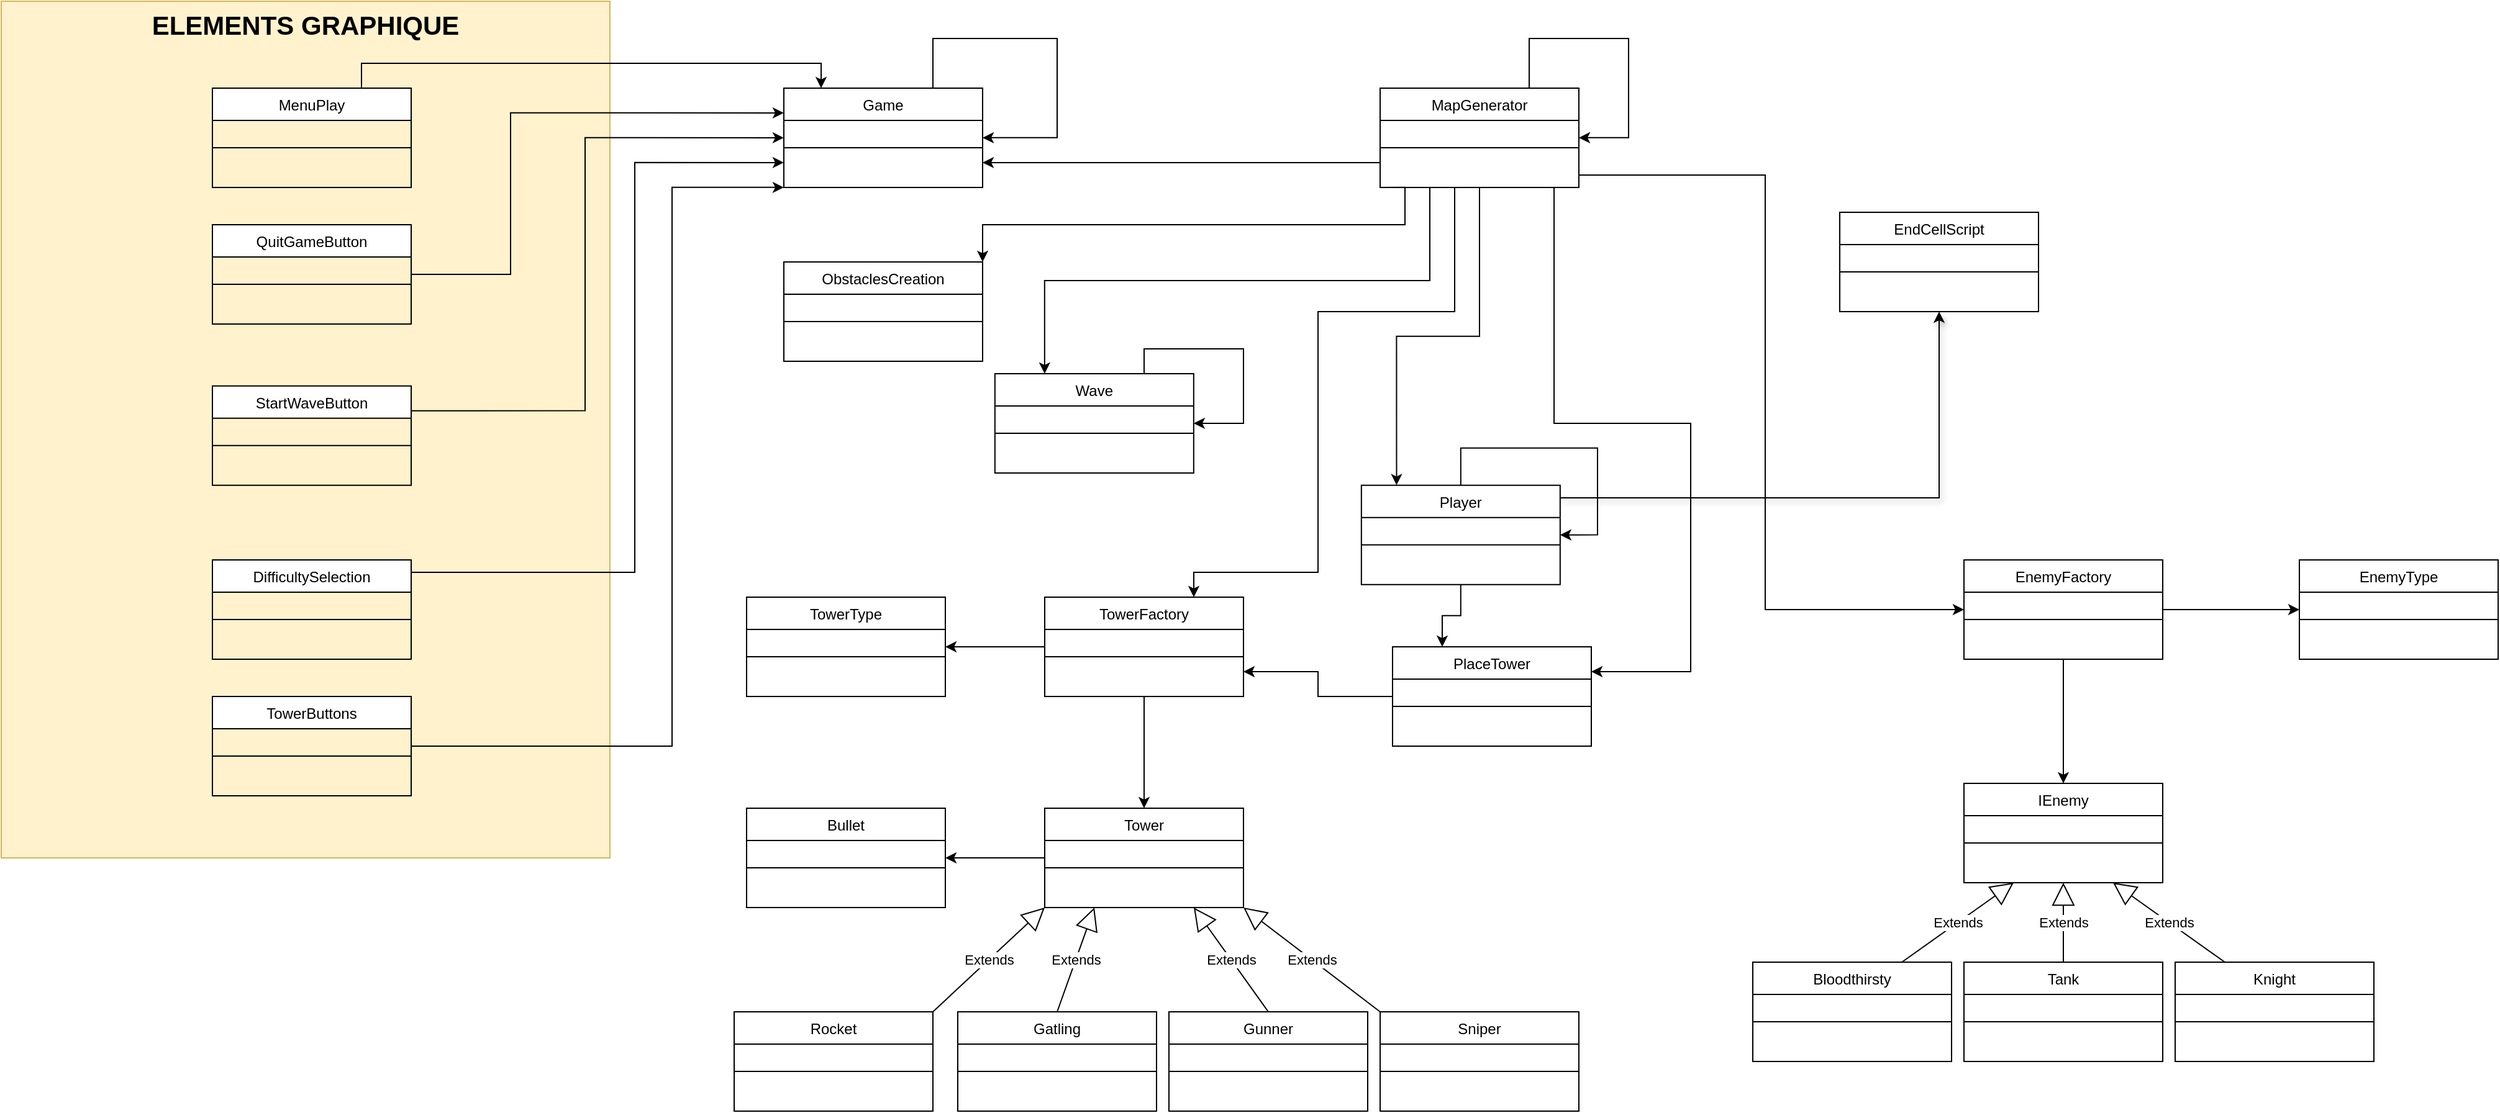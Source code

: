 <mxfile version="17.5.0" type="device"><diagram id="C5RBs43oDa-KdzZeNtuy" name="Page-1"><mxGraphModel dx="3120" dy="1765" grid="1" gridSize="10" guides="1" tooltips="1" connect="1" arrows="1" fold="1" page="1" pageScale="1" pageWidth="827" pageHeight="1169" math="0" shadow="0"><root><mxCell id="WIyWlLk6GJQsqaUBKTNV-0"/><mxCell id="WIyWlLk6GJQsqaUBKTNV-1" parent="WIyWlLk6GJQsqaUBKTNV-0"/><mxCell id="8Maeiq5Os1qyrJmlGvOn-117" value="&lt;b style=&quot;font-size: 21px&quot;&gt;ELEMENTS GRAPHIQUE&lt;/b&gt;" style="rounded=0;whiteSpace=wrap;html=1;fillColor=#fff2cc;strokeColor=#d6b656;align=center;verticalAlign=top;fontSize=21;" vertex="1" parent="WIyWlLk6GJQsqaUBKTNV-1"><mxGeometry x="450" y="40" width="490" height="690" as="geometry"/></mxCell><mxCell id="8Maeiq5Os1qyrJmlGvOn-12" style="edgeStyle=orthogonalEdgeStyle;rounded=0;orthogonalLoop=1;jettySize=auto;html=1;entryX=0.5;entryY=0;entryDx=0;entryDy=0;" edge="1" parent="WIyWlLk6GJQsqaUBKTNV-1" source="G1qcdy6O2Ra8bkIt02rJ-11" target="8Maeiq5Os1qyrJmlGvOn-0"><mxGeometry relative="1" as="geometry"/></mxCell><mxCell id="8Maeiq5Os1qyrJmlGvOn-15" style="edgeStyle=orthogonalEdgeStyle;rounded=0;orthogonalLoop=1;jettySize=auto;html=1;entryX=0;entryY=0.5;entryDx=0;entryDy=0;" edge="1" parent="WIyWlLk6GJQsqaUBKTNV-1" source="G1qcdy6O2Ra8bkIt02rJ-11" target="8Maeiq5Os1qyrJmlGvOn-13"><mxGeometry relative="1" as="geometry"/></mxCell><mxCell id="G1qcdy6O2Ra8bkIt02rJ-11" value="EnemyFactory" style="swimlane;fontStyle=0;align=center;verticalAlign=top;childLayout=stackLayout;horizontal=1;startSize=26;horizontalStack=0;resizeParent=1;resizeLast=0;collapsible=1;marginBottom=0;rounded=0;shadow=0;strokeWidth=1;" parent="WIyWlLk6GJQsqaUBKTNV-1" vertex="1"><mxGeometry x="2030" y="490" width="160" height="80" as="geometry"><mxRectangle x="550" y="140" width="160" height="26" as="alternateBounds"/></mxGeometry></mxCell><mxCell id="G1qcdy6O2Ra8bkIt02rJ-16" value="" style="line;html=1;strokeWidth=1;align=left;verticalAlign=middle;spacingTop=-1;spacingLeft=3;spacingRight=3;rotatable=0;labelPosition=right;points=[];portConstraint=eastwest;" parent="G1qcdy6O2Ra8bkIt02rJ-11" vertex="1"><mxGeometry y="26" width="160" height="44" as="geometry"/></mxCell><mxCell id="8Maeiq5Os1qyrJmlGvOn-0" value="IEnemy" style="swimlane;fontStyle=0;align=center;verticalAlign=top;childLayout=stackLayout;horizontal=1;startSize=26;horizontalStack=0;resizeParent=1;resizeLast=0;collapsible=1;marginBottom=0;rounded=0;shadow=0;strokeWidth=1;" vertex="1" parent="WIyWlLk6GJQsqaUBKTNV-1"><mxGeometry x="2030" y="670" width="160" height="80" as="geometry"><mxRectangle x="550" y="140" width="160" height="26" as="alternateBounds"/></mxGeometry></mxCell><mxCell id="8Maeiq5Os1qyrJmlGvOn-1" value="" style="line;html=1;strokeWidth=1;align=left;verticalAlign=middle;spacingTop=-1;spacingLeft=3;spacingRight=3;rotatable=0;labelPosition=right;points=[];portConstraint=eastwest;" vertex="1" parent="8Maeiq5Os1qyrJmlGvOn-0"><mxGeometry y="26" width="160" height="44" as="geometry"/></mxCell><mxCell id="8Maeiq5Os1qyrJmlGvOn-2" value="Tank" style="swimlane;fontStyle=0;align=center;verticalAlign=top;childLayout=stackLayout;horizontal=1;startSize=26;horizontalStack=0;resizeParent=1;resizeLast=0;collapsible=1;marginBottom=0;rounded=0;shadow=0;strokeWidth=1;" vertex="1" parent="WIyWlLk6GJQsqaUBKTNV-1"><mxGeometry x="2030" y="814" width="160" height="80" as="geometry"><mxRectangle x="550" y="140" width="160" height="26" as="alternateBounds"/></mxGeometry></mxCell><mxCell id="8Maeiq5Os1qyrJmlGvOn-3" value="" style="line;html=1;strokeWidth=1;align=left;verticalAlign=middle;spacingTop=-1;spacingLeft=3;spacingRight=3;rotatable=0;labelPosition=right;points=[];portConstraint=eastwest;" vertex="1" parent="8Maeiq5Os1qyrJmlGvOn-2"><mxGeometry y="26" width="160" height="44" as="geometry"/></mxCell><mxCell id="8Maeiq5Os1qyrJmlGvOn-4" value="Knight" style="swimlane;fontStyle=0;align=center;verticalAlign=top;childLayout=stackLayout;horizontal=1;startSize=26;horizontalStack=0;resizeParent=1;resizeLast=0;collapsible=1;marginBottom=0;rounded=0;shadow=0;strokeWidth=1;" vertex="1" parent="WIyWlLk6GJQsqaUBKTNV-1"><mxGeometry x="2200" y="814" width="160" height="80" as="geometry"><mxRectangle x="550" y="140" width="160" height="26" as="alternateBounds"/></mxGeometry></mxCell><mxCell id="8Maeiq5Os1qyrJmlGvOn-5" value="" style="line;html=1;strokeWidth=1;align=left;verticalAlign=middle;spacingTop=-1;spacingLeft=3;spacingRight=3;rotatable=0;labelPosition=right;points=[];portConstraint=eastwest;" vertex="1" parent="8Maeiq5Os1qyrJmlGvOn-4"><mxGeometry y="26" width="160" height="44" as="geometry"/></mxCell><mxCell id="8Maeiq5Os1qyrJmlGvOn-6" value="Bloodthirsty" style="swimlane;fontStyle=0;align=center;verticalAlign=top;childLayout=stackLayout;horizontal=1;startSize=26;horizontalStack=0;resizeParent=1;resizeLast=0;collapsible=1;marginBottom=0;rounded=0;shadow=0;strokeWidth=1;" vertex="1" parent="WIyWlLk6GJQsqaUBKTNV-1"><mxGeometry x="1860" y="814" width="160" height="80" as="geometry"><mxRectangle x="550" y="140" width="160" height="26" as="alternateBounds"/></mxGeometry></mxCell><mxCell id="8Maeiq5Os1qyrJmlGvOn-7" value="" style="line;html=1;strokeWidth=1;align=left;verticalAlign=middle;spacingTop=-1;spacingLeft=3;spacingRight=3;rotatable=0;labelPosition=right;points=[];portConstraint=eastwest;" vertex="1" parent="8Maeiq5Os1qyrJmlGvOn-6"><mxGeometry y="26" width="160" height="44" as="geometry"/></mxCell><mxCell id="8Maeiq5Os1qyrJmlGvOn-9" value="Extends" style="endArrow=block;endSize=16;endFill=0;html=1;rounded=0;entryX=0.5;entryY=1;entryDx=0;entryDy=0;exitX=0.5;exitY=0;exitDx=0;exitDy=0;" edge="1" parent="WIyWlLk6GJQsqaUBKTNV-1" source="8Maeiq5Os1qyrJmlGvOn-2" target="8Maeiq5Os1qyrJmlGvOn-0"><mxGeometry width="160" relative="1" as="geometry"><mxPoint x="2104.511" y="1008" as="sourcePoint"/><mxPoint x="2053.996" y="910" as="targetPoint"/></mxGeometry></mxCell><mxCell id="8Maeiq5Os1qyrJmlGvOn-10" value="Extends" style="endArrow=block;endSize=16;endFill=0;html=1;rounded=0;entryX=0.25;entryY=1;entryDx=0;entryDy=0;exitX=0.75;exitY=0;exitDx=0;exitDy=0;" edge="1" parent="WIyWlLk6GJQsqaUBKTNV-1" source="8Maeiq5Os1qyrJmlGvOn-6" target="8Maeiq5Os1qyrJmlGvOn-0"><mxGeometry width="160" relative="1" as="geometry"><mxPoint x="2120.0" y="824" as="sourcePoint"/><mxPoint x="2170.0" y="770" as="targetPoint"/></mxGeometry></mxCell><mxCell id="8Maeiq5Os1qyrJmlGvOn-11" value="Extends" style="endArrow=block;endSize=16;endFill=0;html=1;rounded=0;entryX=0.75;entryY=1;entryDx=0;entryDy=0;exitX=0.25;exitY=0;exitDx=0;exitDy=0;" edge="1" parent="WIyWlLk6GJQsqaUBKTNV-1" source="8Maeiq5Os1qyrJmlGvOn-4" target="8Maeiq5Os1qyrJmlGvOn-0"><mxGeometry width="160" relative="1" as="geometry"><mxPoint x="1990.0" y="824" as="sourcePoint"/><mxPoint x="2080.0" y="760" as="targetPoint"/></mxGeometry></mxCell><mxCell id="8Maeiq5Os1qyrJmlGvOn-13" value="EnemyType" style="swimlane;fontStyle=0;align=center;verticalAlign=top;childLayout=stackLayout;horizontal=1;startSize=26;horizontalStack=0;resizeParent=1;resizeLast=0;collapsible=1;marginBottom=0;rounded=0;shadow=0;strokeWidth=1;" vertex="1" parent="WIyWlLk6GJQsqaUBKTNV-1"><mxGeometry x="2300" y="490" width="160" height="80" as="geometry"><mxRectangle x="550" y="140" width="160" height="26" as="alternateBounds"/></mxGeometry></mxCell><mxCell id="8Maeiq5Os1qyrJmlGvOn-14" value="" style="line;html=1;strokeWidth=1;align=left;verticalAlign=middle;spacingTop=-1;spacingLeft=3;spacingRight=3;rotatable=0;labelPosition=right;points=[];portConstraint=eastwest;" vertex="1" parent="8Maeiq5Os1qyrJmlGvOn-13"><mxGeometry y="26" width="160" height="44" as="geometry"/></mxCell><mxCell id="8Maeiq5Os1qyrJmlGvOn-98" style="edgeStyle=orthogonalEdgeStyle;rounded=0;orthogonalLoop=1;jettySize=auto;html=1;entryX=1;entryY=0.5;entryDx=0;entryDy=0;" edge="1" parent="WIyWlLk6GJQsqaUBKTNV-1" source="8Maeiq5Os1qyrJmlGvOn-51" target="8Maeiq5Os1qyrJmlGvOn-51"><mxGeometry relative="1" as="geometry"><mxPoint x="1469.92" y="300" as="targetPoint"/><Array as="points"><mxPoint x="1370" y="320"/><mxPoint x="1450" y="320"/><mxPoint x="1450" y="380"/></Array></mxGeometry></mxCell><mxCell id="8Maeiq5Os1qyrJmlGvOn-51" value="Wave" style="swimlane;fontStyle=0;align=center;verticalAlign=top;childLayout=stackLayout;horizontal=1;startSize=26;horizontalStack=0;resizeParent=1;resizeLast=0;collapsible=1;marginBottom=0;rounded=0;shadow=0;strokeWidth=1;" vertex="1" parent="WIyWlLk6GJQsqaUBKTNV-1"><mxGeometry x="1249.92" y="340" width="160" height="80" as="geometry"><mxRectangle x="550" y="140" width="160" height="26" as="alternateBounds"/></mxGeometry></mxCell><mxCell id="8Maeiq5Os1qyrJmlGvOn-52" value="" style="line;html=1;strokeWidth=1;align=left;verticalAlign=middle;spacingTop=-1;spacingLeft=3;spacingRight=3;rotatable=0;labelPosition=right;points=[];portConstraint=eastwest;" vertex="1" parent="8Maeiq5Os1qyrJmlGvOn-51"><mxGeometry y="26" width="160" height="44" as="geometry"/></mxCell><mxCell id="8Maeiq5Os1qyrJmlGvOn-114" style="edgeStyle=orthogonalEdgeStyle;rounded=0;orthogonalLoop=1;jettySize=auto;html=1;entryX=0.25;entryY=0;entryDx=0;entryDy=0;" edge="1" parent="WIyWlLk6GJQsqaUBKTNV-1" source="8Maeiq5Os1qyrJmlGvOn-53" target="8Maeiq5Os1qyrJmlGvOn-69"><mxGeometry relative="1" as="geometry"/></mxCell><mxCell id="8Maeiq5Os1qyrJmlGvOn-115" style="edgeStyle=orthogonalEdgeStyle;rounded=0;orthogonalLoop=1;jettySize=auto;html=1;sketch=0;shadow=1;entryX=0.5;entryY=1;entryDx=0;entryDy=0;" edge="1" parent="WIyWlLk6GJQsqaUBKTNV-1" source="8Maeiq5Os1qyrJmlGvOn-53" target="8Maeiq5Os1qyrJmlGvOn-61"><mxGeometry relative="1" as="geometry"><mxPoint x="2010" y="310" as="targetPoint"/><Array as="points"><mxPoint x="2010" y="440"/></Array></mxGeometry></mxCell><mxCell id="8Maeiq5Os1qyrJmlGvOn-53" value="Player" style="swimlane;fontStyle=0;align=center;verticalAlign=top;childLayout=stackLayout;horizontal=1;startSize=26;horizontalStack=0;resizeParent=1;resizeLast=0;collapsible=1;marginBottom=0;rounded=0;shadow=0;strokeWidth=1;" vertex="1" parent="WIyWlLk6GJQsqaUBKTNV-1"><mxGeometry x="1544.92" y="429.84" width="160" height="80" as="geometry"><mxRectangle x="550" y="140" width="160" height="26" as="alternateBounds"/></mxGeometry></mxCell><mxCell id="8Maeiq5Os1qyrJmlGvOn-54" value="" style="line;html=1;strokeWidth=1;align=left;verticalAlign=middle;spacingTop=-1;spacingLeft=3;spacingRight=3;rotatable=0;labelPosition=right;points=[];portConstraint=eastwest;" vertex="1" parent="8Maeiq5Os1qyrJmlGvOn-53"><mxGeometry y="26" width="160" height="44" as="geometry"/></mxCell><mxCell id="8Maeiq5Os1qyrJmlGvOn-55" value="ObstaclesCreation" style="swimlane;fontStyle=0;align=center;verticalAlign=top;childLayout=stackLayout;horizontal=1;startSize=26;horizontalStack=0;resizeParent=1;resizeLast=0;collapsible=1;marginBottom=0;rounded=0;shadow=0;strokeWidth=1;" vertex="1" parent="WIyWlLk6GJQsqaUBKTNV-1"><mxGeometry x="1080" y="250" width="160" height="80" as="geometry"><mxRectangle x="550" y="140" width="160" height="26" as="alternateBounds"/></mxGeometry></mxCell><mxCell id="8Maeiq5Os1qyrJmlGvOn-56" value="" style="line;html=1;strokeWidth=1;align=left;verticalAlign=middle;spacingTop=-1;spacingLeft=3;spacingRight=3;rotatable=0;labelPosition=right;points=[];portConstraint=eastwest;" vertex="1" parent="8Maeiq5Os1qyrJmlGvOn-55"><mxGeometry y="26" width="160" height="44" as="geometry"/></mxCell><mxCell id="8Maeiq5Os1qyrJmlGvOn-104" style="rounded=0;orthogonalLoop=1;jettySize=auto;html=1;exitX=0;exitY=1;exitDx=0;exitDy=0;entryX=1;entryY=0;entryDx=0;entryDy=0;edgeStyle=orthogonalEdgeStyle;" edge="1" parent="WIyWlLk6GJQsqaUBKTNV-1" source="8Maeiq5Os1qyrJmlGvOn-57" target="8Maeiq5Os1qyrJmlGvOn-55"><mxGeometry relative="1" as="geometry"><Array as="points"><mxPoint x="1580" y="190"/><mxPoint x="1580" y="220"/><mxPoint x="1240" y="220"/></Array></mxGeometry></mxCell><mxCell id="8Maeiq5Os1qyrJmlGvOn-105" style="edgeStyle=orthogonalEdgeStyle;rounded=0;orthogonalLoop=1;jettySize=auto;html=1;exitX=0.25;exitY=1;exitDx=0;exitDy=0;entryX=0.25;entryY=0;entryDx=0;entryDy=0;" edge="1" parent="WIyWlLk6GJQsqaUBKTNV-1" source="8Maeiq5Os1qyrJmlGvOn-57" target="8Maeiq5Os1qyrJmlGvOn-51"><mxGeometry relative="1" as="geometry"/></mxCell><mxCell id="8Maeiq5Os1qyrJmlGvOn-107" style="edgeStyle=orthogonalEdgeStyle;rounded=0;orthogonalLoop=1;jettySize=auto;html=1;entryX=1;entryY=0.25;entryDx=0;entryDy=0;" edge="1" parent="WIyWlLk6GJQsqaUBKTNV-1" target="8Maeiq5Os1qyrJmlGvOn-69"><mxGeometry relative="1" as="geometry"><mxPoint x="1700" y="190" as="sourcePoint"/><Array as="points"><mxPoint x="1700" y="380"/><mxPoint x="1810" y="380"/><mxPoint x="1810" y="580"/></Array></mxGeometry></mxCell><mxCell id="8Maeiq5Os1qyrJmlGvOn-109" style="edgeStyle=orthogonalEdgeStyle;rounded=0;orthogonalLoop=1;jettySize=auto;html=1;exitX=1;exitY=1;exitDx=0;exitDy=0;entryX=0;entryY=0.5;entryDx=0;entryDy=0;" edge="1" parent="WIyWlLk6GJQsqaUBKTNV-1" source="8Maeiq5Os1qyrJmlGvOn-57" target="G1qcdy6O2Ra8bkIt02rJ-11"><mxGeometry relative="1" as="geometry"><Array as="points"><mxPoint x="1720" y="180"/><mxPoint x="1870" y="180"/><mxPoint x="1870" y="530"/></Array></mxGeometry></mxCell><mxCell id="8Maeiq5Os1qyrJmlGvOn-110" style="edgeStyle=orthogonalEdgeStyle;rounded=0;orthogonalLoop=1;jettySize=auto;html=1;exitX=0.5;exitY=1;exitDx=0;exitDy=0;entryX=0.177;entryY=-0.001;entryDx=0;entryDy=0;entryPerimeter=0;" edge="1" parent="WIyWlLk6GJQsqaUBKTNV-1" source="8Maeiq5Os1qyrJmlGvOn-57" target="8Maeiq5Os1qyrJmlGvOn-53"><mxGeometry relative="1" as="geometry"><mxPoint x="1600" y="450" as="targetPoint"/></mxGeometry></mxCell><mxCell id="8Maeiq5Os1qyrJmlGvOn-111" style="edgeStyle=orthogonalEdgeStyle;rounded=0;orthogonalLoop=1;jettySize=auto;html=1;entryX=0.75;entryY=0;entryDx=0;entryDy=0;" edge="1" parent="WIyWlLk6GJQsqaUBKTNV-1" target="8Maeiq5Os1qyrJmlGvOn-79"><mxGeometry relative="1" as="geometry"><mxPoint x="1620" y="190" as="sourcePoint"/><Array as="points"><mxPoint x="1620" y="290"/><mxPoint x="1510" y="290"/><mxPoint x="1510" y="500"/><mxPoint x="1410" y="500"/></Array></mxGeometry></mxCell><mxCell id="8Maeiq5Os1qyrJmlGvOn-57" value="MapGenerator" style="swimlane;fontStyle=0;align=center;verticalAlign=top;childLayout=stackLayout;horizontal=1;startSize=26;horizontalStack=0;resizeParent=1;resizeLast=0;collapsible=1;marginBottom=0;rounded=0;shadow=0;strokeWidth=1;" vertex="1" parent="WIyWlLk6GJQsqaUBKTNV-1"><mxGeometry x="1560" y="109.94" width="160" height="80" as="geometry"><mxRectangle x="550" y="140" width="160" height="26" as="alternateBounds"/></mxGeometry></mxCell><mxCell id="8Maeiq5Os1qyrJmlGvOn-58" value="" style="line;html=1;strokeWidth=1;align=left;verticalAlign=middle;spacingTop=-1;spacingLeft=3;spacingRight=3;rotatable=0;labelPosition=right;points=[];portConstraint=eastwest;" vertex="1" parent="8Maeiq5Os1qyrJmlGvOn-57"><mxGeometry y="26" width="160" height="44" as="geometry"/></mxCell><mxCell id="8Maeiq5Os1qyrJmlGvOn-59" value="Game" style="swimlane;fontStyle=0;align=center;verticalAlign=top;childLayout=stackLayout;horizontal=1;startSize=26;horizontalStack=0;resizeParent=1;resizeLast=0;collapsible=1;marginBottom=0;rounded=0;shadow=0;strokeWidth=1;" vertex="1" parent="WIyWlLk6GJQsqaUBKTNV-1"><mxGeometry x="1080" y="109.94" width="160" height="80" as="geometry"><mxRectangle x="550" y="140" width="160" height="26" as="alternateBounds"/></mxGeometry></mxCell><mxCell id="8Maeiq5Os1qyrJmlGvOn-60" value="" style="line;html=1;strokeWidth=1;align=left;verticalAlign=middle;spacingTop=-1;spacingLeft=3;spacingRight=3;rotatable=0;labelPosition=right;points=[];portConstraint=eastwest;" vertex="1" parent="8Maeiq5Os1qyrJmlGvOn-59"><mxGeometry y="26" width="160" height="44" as="geometry"/></mxCell><mxCell id="8Maeiq5Os1qyrJmlGvOn-61" value="EndCellScript" style="swimlane;fontStyle=0;align=center;verticalAlign=top;childLayout=stackLayout;horizontal=1;startSize=26;horizontalStack=0;resizeParent=1;resizeLast=0;collapsible=1;marginBottom=0;rounded=0;shadow=0;strokeWidth=1;" vertex="1" parent="WIyWlLk6GJQsqaUBKTNV-1"><mxGeometry x="1930" y="210" width="160" height="80" as="geometry"><mxRectangle x="550" y="140" width="160" height="26" as="alternateBounds"/></mxGeometry></mxCell><mxCell id="8Maeiq5Os1qyrJmlGvOn-62" value="" style="line;html=1;strokeWidth=1;align=left;verticalAlign=middle;spacingTop=-1;spacingLeft=3;spacingRight=3;rotatable=0;labelPosition=right;points=[];portConstraint=eastwest;" vertex="1" parent="8Maeiq5Os1qyrJmlGvOn-61"><mxGeometry y="26" width="160" height="44" as="geometry"/></mxCell><mxCell id="8Maeiq5Os1qyrJmlGvOn-63" value="Bullet" style="swimlane;fontStyle=0;align=center;verticalAlign=top;childLayout=stackLayout;horizontal=1;startSize=26;horizontalStack=0;resizeParent=1;resizeLast=0;collapsible=1;marginBottom=0;rounded=0;shadow=0;strokeWidth=1;" vertex="1" parent="WIyWlLk6GJQsqaUBKTNV-1"><mxGeometry x="1050" y="690" width="160" height="80" as="geometry"><mxRectangle x="550" y="140" width="160" height="26" as="alternateBounds"/></mxGeometry></mxCell><mxCell id="8Maeiq5Os1qyrJmlGvOn-64" value="" style="line;html=1;strokeWidth=1;align=left;verticalAlign=middle;spacingTop=-1;spacingLeft=3;spacingRight=3;rotatable=0;labelPosition=right;points=[];portConstraint=eastwest;" vertex="1" parent="8Maeiq5Os1qyrJmlGvOn-63"><mxGeometry y="26" width="160" height="44" as="geometry"/></mxCell><mxCell id="8Maeiq5Os1qyrJmlGvOn-65" value="Gatling" style="swimlane;fontStyle=0;align=center;verticalAlign=top;childLayout=stackLayout;horizontal=1;startSize=26;horizontalStack=0;resizeParent=1;resizeLast=0;collapsible=1;marginBottom=0;rounded=0;shadow=0;strokeWidth=1;" vertex="1" parent="WIyWlLk6GJQsqaUBKTNV-1"><mxGeometry x="1220" y="854" width="160" height="80" as="geometry"><mxRectangle x="550" y="140" width="160" height="26" as="alternateBounds"/></mxGeometry></mxCell><mxCell id="8Maeiq5Os1qyrJmlGvOn-66" value="" style="line;html=1;strokeWidth=1;align=left;verticalAlign=middle;spacingTop=-1;spacingLeft=3;spacingRight=3;rotatable=0;labelPosition=right;points=[];portConstraint=eastwest;" vertex="1" parent="8Maeiq5Os1qyrJmlGvOn-65"><mxGeometry y="26" width="160" height="44" as="geometry"/></mxCell><mxCell id="8Maeiq5Os1qyrJmlGvOn-67" value="Gunner" style="swimlane;fontStyle=0;align=center;verticalAlign=top;childLayout=stackLayout;horizontal=1;startSize=26;horizontalStack=0;resizeParent=1;resizeLast=0;collapsible=1;marginBottom=0;rounded=0;shadow=0;strokeWidth=1;" vertex="1" parent="WIyWlLk6GJQsqaUBKTNV-1"><mxGeometry x="1390" y="854" width="160" height="80" as="geometry"><mxRectangle x="550" y="140" width="160" height="26" as="alternateBounds"/></mxGeometry></mxCell><mxCell id="8Maeiq5Os1qyrJmlGvOn-68" value="" style="line;html=1;strokeWidth=1;align=left;verticalAlign=middle;spacingTop=-1;spacingLeft=3;spacingRight=3;rotatable=0;labelPosition=right;points=[];portConstraint=eastwest;" vertex="1" parent="8Maeiq5Os1qyrJmlGvOn-67"><mxGeometry y="26" width="160" height="44" as="geometry"/></mxCell><mxCell id="8Maeiq5Os1qyrJmlGvOn-112" style="edgeStyle=orthogonalEdgeStyle;rounded=0;orthogonalLoop=1;jettySize=auto;html=1;entryX=1;entryY=0.75;entryDx=0;entryDy=0;" edge="1" parent="WIyWlLk6GJQsqaUBKTNV-1" source="8Maeiq5Os1qyrJmlGvOn-69" target="8Maeiq5Os1qyrJmlGvOn-79"><mxGeometry relative="1" as="geometry"/></mxCell><mxCell id="8Maeiq5Os1qyrJmlGvOn-69" value="PlaceTower" style="swimlane;fontStyle=0;align=center;verticalAlign=top;childLayout=stackLayout;horizontal=1;startSize=26;horizontalStack=0;resizeParent=1;resizeLast=0;collapsible=1;marginBottom=0;rounded=0;shadow=0;strokeWidth=1;" vertex="1" parent="WIyWlLk6GJQsqaUBKTNV-1"><mxGeometry x="1570" y="560" width="160" height="80" as="geometry"><mxRectangle x="550" y="140" width="160" height="26" as="alternateBounds"/></mxGeometry></mxCell><mxCell id="8Maeiq5Os1qyrJmlGvOn-70" value="" style="line;html=1;strokeWidth=1;align=left;verticalAlign=middle;spacingTop=-1;spacingLeft=3;spacingRight=3;rotatable=0;labelPosition=right;points=[];portConstraint=eastwest;" vertex="1" parent="8Maeiq5Os1qyrJmlGvOn-69"><mxGeometry y="26" width="160" height="44" as="geometry"/></mxCell><mxCell id="8Maeiq5Os1qyrJmlGvOn-71" value="Rocket" style="swimlane;fontStyle=0;align=center;verticalAlign=top;childLayout=stackLayout;horizontal=1;startSize=26;horizontalStack=0;resizeParent=1;resizeLast=0;collapsible=1;marginBottom=0;rounded=0;shadow=0;strokeWidth=1;" vertex="1" parent="WIyWlLk6GJQsqaUBKTNV-1"><mxGeometry x="1040" y="854" width="160" height="80" as="geometry"><mxRectangle x="550" y="140" width="160" height="26" as="alternateBounds"/></mxGeometry></mxCell><mxCell id="8Maeiq5Os1qyrJmlGvOn-72" value="" style="line;html=1;strokeWidth=1;align=left;verticalAlign=middle;spacingTop=-1;spacingLeft=3;spacingRight=3;rotatable=0;labelPosition=right;points=[];portConstraint=eastwest;" vertex="1" parent="8Maeiq5Os1qyrJmlGvOn-71"><mxGeometry y="26" width="160" height="44" as="geometry"/></mxCell><mxCell id="8Maeiq5Os1qyrJmlGvOn-73" value="Sniper" style="swimlane;fontStyle=0;align=center;verticalAlign=top;childLayout=stackLayout;horizontal=1;startSize=26;horizontalStack=0;resizeParent=1;resizeLast=0;collapsible=1;marginBottom=0;rounded=0;shadow=0;strokeWidth=1;" vertex="1" parent="WIyWlLk6GJQsqaUBKTNV-1"><mxGeometry x="1560" y="854" width="160" height="80" as="geometry"><mxRectangle x="550" y="140" width="160" height="26" as="alternateBounds"/></mxGeometry></mxCell><mxCell id="8Maeiq5Os1qyrJmlGvOn-74" value="" style="line;html=1;strokeWidth=1;align=left;verticalAlign=middle;spacingTop=-1;spacingLeft=3;spacingRight=3;rotatable=0;labelPosition=right;points=[];portConstraint=eastwest;" vertex="1" parent="8Maeiq5Os1qyrJmlGvOn-73"><mxGeometry y="26" width="160" height="44" as="geometry"/></mxCell><mxCell id="8Maeiq5Os1qyrJmlGvOn-116" style="edgeStyle=orthogonalEdgeStyle;rounded=0;sketch=0;orthogonalLoop=1;jettySize=auto;html=1;entryX=1;entryY=0.5;entryDx=0;entryDy=0;shadow=0;" edge="1" parent="WIyWlLk6GJQsqaUBKTNV-1" source="8Maeiq5Os1qyrJmlGvOn-75" target="8Maeiq5Os1qyrJmlGvOn-63"><mxGeometry relative="1" as="geometry"/></mxCell><mxCell id="8Maeiq5Os1qyrJmlGvOn-75" value="Tower" style="swimlane;fontStyle=0;align=center;verticalAlign=top;childLayout=stackLayout;horizontal=1;startSize=26;horizontalStack=0;resizeParent=1;resizeLast=0;collapsible=1;marginBottom=0;rounded=0;shadow=0;strokeWidth=1;" vertex="1" parent="WIyWlLk6GJQsqaUBKTNV-1"><mxGeometry x="1290" y="690" width="160" height="80" as="geometry"><mxRectangle x="550" y="140" width="160" height="26" as="alternateBounds"/></mxGeometry></mxCell><mxCell id="8Maeiq5Os1qyrJmlGvOn-76" value="" style="line;html=1;strokeWidth=1;align=left;verticalAlign=middle;spacingTop=-1;spacingLeft=3;spacingRight=3;rotatable=0;labelPosition=right;points=[];portConstraint=eastwest;" vertex="1" parent="8Maeiq5Os1qyrJmlGvOn-75"><mxGeometry y="26" width="160" height="44" as="geometry"/></mxCell><mxCell id="8Maeiq5Os1qyrJmlGvOn-122" style="edgeStyle=orthogonalEdgeStyle;rounded=0;sketch=0;orthogonalLoop=1;jettySize=auto;html=1;exitX=1;exitY=0.5;exitDx=0;exitDy=0;entryX=0;entryY=1;entryDx=0;entryDy=0;shadow=0;fontSize=21;" edge="1" parent="WIyWlLk6GJQsqaUBKTNV-1" source="8Maeiq5Os1qyrJmlGvOn-77" target="8Maeiq5Os1qyrJmlGvOn-59"><mxGeometry relative="1" as="geometry"><Array as="points"><mxPoint x="990" y="640"/><mxPoint x="990" y="190"/></Array></mxGeometry></mxCell><mxCell id="8Maeiq5Os1qyrJmlGvOn-77" value="TowerButtons" style="swimlane;fontStyle=0;align=center;verticalAlign=top;childLayout=stackLayout;horizontal=1;startSize=26;horizontalStack=0;resizeParent=1;resizeLast=0;collapsible=1;marginBottom=0;rounded=0;shadow=0;strokeWidth=1;" vertex="1" parent="WIyWlLk6GJQsqaUBKTNV-1"><mxGeometry x="620" y="600" width="160" height="80" as="geometry"><mxRectangle x="550" y="140" width="160" height="26" as="alternateBounds"/></mxGeometry></mxCell><mxCell id="8Maeiq5Os1qyrJmlGvOn-78" value="" style="line;html=1;strokeWidth=1;align=left;verticalAlign=middle;spacingTop=-1;spacingLeft=3;spacingRight=3;rotatable=0;labelPosition=right;points=[];portConstraint=eastwest;" vertex="1" parent="8Maeiq5Os1qyrJmlGvOn-77"><mxGeometry y="26" width="160" height="44" as="geometry"/></mxCell><mxCell id="8Maeiq5Os1qyrJmlGvOn-88" style="edgeStyle=orthogonalEdgeStyle;rounded=0;orthogonalLoop=1;jettySize=auto;html=1;entryX=1;entryY=0.5;entryDx=0;entryDy=0;" edge="1" parent="WIyWlLk6GJQsqaUBKTNV-1" source="8Maeiq5Os1qyrJmlGvOn-79" target="8Maeiq5Os1qyrJmlGvOn-81"><mxGeometry relative="1" as="geometry"/></mxCell><mxCell id="8Maeiq5Os1qyrJmlGvOn-89" style="edgeStyle=orthogonalEdgeStyle;rounded=0;orthogonalLoop=1;jettySize=auto;html=1;entryX=0.5;entryY=0;entryDx=0;entryDy=0;" edge="1" parent="WIyWlLk6GJQsqaUBKTNV-1" source="8Maeiq5Os1qyrJmlGvOn-79" target="8Maeiq5Os1qyrJmlGvOn-75"><mxGeometry relative="1" as="geometry"/></mxCell><mxCell id="8Maeiq5Os1qyrJmlGvOn-79" value="TowerFactory" style="swimlane;fontStyle=0;align=center;verticalAlign=top;childLayout=stackLayout;horizontal=1;startSize=26;horizontalStack=0;resizeParent=1;resizeLast=0;collapsible=1;marginBottom=0;rounded=0;shadow=0;strokeWidth=1;" vertex="1" parent="WIyWlLk6GJQsqaUBKTNV-1"><mxGeometry x="1290" y="520" width="160" height="80" as="geometry"><mxRectangle x="550" y="140" width="160" height="26" as="alternateBounds"/></mxGeometry></mxCell><mxCell id="8Maeiq5Os1qyrJmlGvOn-80" value="" style="line;html=1;strokeWidth=1;align=left;verticalAlign=middle;spacingTop=-1;spacingLeft=3;spacingRight=3;rotatable=0;labelPosition=right;points=[];portConstraint=eastwest;" vertex="1" parent="8Maeiq5Os1qyrJmlGvOn-79"><mxGeometry y="26" width="160" height="44" as="geometry"/></mxCell><mxCell id="8Maeiq5Os1qyrJmlGvOn-81" value="TowerType" style="swimlane;fontStyle=0;align=center;verticalAlign=top;childLayout=stackLayout;horizontal=1;startSize=26;horizontalStack=0;resizeParent=1;resizeLast=0;collapsible=1;marginBottom=0;rounded=0;shadow=0;strokeWidth=1;" vertex="1" parent="WIyWlLk6GJQsqaUBKTNV-1"><mxGeometry x="1050" y="520" width="160" height="80" as="geometry"><mxRectangle x="550" y="140" width="160" height="26" as="alternateBounds"/></mxGeometry></mxCell><mxCell id="8Maeiq5Os1qyrJmlGvOn-82" value="" style="line;html=1;strokeWidth=1;align=left;verticalAlign=middle;spacingTop=-1;spacingLeft=3;spacingRight=3;rotatable=0;labelPosition=right;points=[];portConstraint=eastwest;" vertex="1" parent="8Maeiq5Os1qyrJmlGvOn-81"><mxGeometry y="26" width="160" height="44" as="geometry"/></mxCell><mxCell id="8Maeiq5Os1qyrJmlGvOn-83" value="Extends" style="endArrow=block;endSize=16;endFill=0;html=1;rounded=0;entryX=0;entryY=1;entryDx=0;entryDy=0;exitX=1;exitY=0;exitDx=0;exitDy=0;" edge="1" parent="WIyWlLk6GJQsqaUBKTNV-1" source="8Maeiq5Os1qyrJmlGvOn-71" target="8Maeiq5Os1qyrJmlGvOn-75"><mxGeometry width="160" relative="1" as="geometry"><mxPoint x="1130" y="814" as="sourcePoint"/><mxPoint x="1220" y="750" as="targetPoint"/></mxGeometry></mxCell><mxCell id="8Maeiq5Os1qyrJmlGvOn-84" value="Extends" style="endArrow=block;endSize=16;endFill=0;html=1;rounded=0;entryX=0.25;entryY=1;entryDx=0;entryDy=0;exitX=0.5;exitY=0;exitDx=0;exitDy=0;" edge="1" parent="WIyWlLk6GJQsqaUBKTNV-1" source="8Maeiq5Os1qyrJmlGvOn-65" target="8Maeiq5Os1qyrJmlGvOn-75"><mxGeometry width="160" relative="1" as="geometry"><mxPoint x="1210" y="864" as="sourcePoint"/><mxPoint x="1300" y="780" as="targetPoint"/></mxGeometry></mxCell><mxCell id="8Maeiq5Os1qyrJmlGvOn-85" value="Extends" style="endArrow=block;endSize=16;endFill=0;html=1;rounded=0;entryX=0.75;entryY=1;entryDx=0;entryDy=0;exitX=0.5;exitY=0;exitDx=0;exitDy=0;" edge="1" parent="WIyWlLk6GJQsqaUBKTNV-1" source="8Maeiq5Os1qyrJmlGvOn-67" target="8Maeiq5Os1qyrJmlGvOn-75"><mxGeometry width="160" relative="1" as="geometry"><mxPoint x="1310" y="864" as="sourcePoint"/><mxPoint x="1340" y="780" as="targetPoint"/></mxGeometry></mxCell><mxCell id="8Maeiq5Os1qyrJmlGvOn-86" value="Extends" style="endArrow=block;endSize=16;endFill=0;html=1;rounded=0;entryX=1;entryY=1;entryDx=0;entryDy=0;exitX=0;exitY=0;exitDx=0;exitDy=0;" edge="1" parent="WIyWlLk6GJQsqaUBKTNV-1" source="8Maeiq5Os1qyrJmlGvOn-73" target="8Maeiq5Os1qyrJmlGvOn-75"><mxGeometry width="160" relative="1" as="geometry"><mxPoint x="1320" y="874" as="sourcePoint"/><mxPoint x="1350" y="790" as="targetPoint"/></mxGeometry></mxCell><mxCell id="8Maeiq5Os1qyrJmlGvOn-90" value="StartWaveButton" style="swimlane;fontStyle=0;align=center;verticalAlign=top;childLayout=stackLayout;horizontal=1;startSize=26;horizontalStack=0;resizeParent=1;resizeLast=0;collapsible=1;marginBottom=0;rounded=0;shadow=0;strokeWidth=1;" vertex="1" parent="WIyWlLk6GJQsqaUBKTNV-1"><mxGeometry x="620" y="349.84" width="160" height="80" as="geometry"><mxRectangle x="550" y="140" width="160" height="26" as="alternateBounds"/></mxGeometry></mxCell><mxCell id="8Maeiq5Os1qyrJmlGvOn-91" value="" style="line;html=1;strokeWidth=1;align=left;verticalAlign=middle;spacingTop=-1;spacingLeft=3;spacingRight=3;rotatable=0;labelPosition=right;points=[];portConstraint=eastwest;" vertex="1" parent="8Maeiq5Os1qyrJmlGvOn-90"><mxGeometry y="26" width="160" height="44" as="geometry"/></mxCell><mxCell id="8Maeiq5Os1qyrJmlGvOn-119" style="edgeStyle=orthogonalEdgeStyle;rounded=0;sketch=0;orthogonalLoop=1;jettySize=auto;html=1;exitX=1;exitY=0.5;exitDx=0;exitDy=0;entryX=0;entryY=0.25;entryDx=0;entryDy=0;shadow=0;fontSize=21;" edge="1" parent="WIyWlLk6GJQsqaUBKTNV-1" source="8Maeiq5Os1qyrJmlGvOn-92" target="8Maeiq5Os1qyrJmlGvOn-59"><mxGeometry relative="1" as="geometry"><Array as="points"><mxPoint x="860" y="260"/><mxPoint x="860" y="130"/></Array></mxGeometry></mxCell><mxCell id="8Maeiq5Os1qyrJmlGvOn-92" value="QuitGameButton" style="swimlane;fontStyle=0;align=center;verticalAlign=top;childLayout=stackLayout;horizontal=1;startSize=26;horizontalStack=0;resizeParent=1;resizeLast=0;collapsible=1;marginBottom=0;rounded=0;shadow=0;strokeWidth=1;" vertex="1" parent="WIyWlLk6GJQsqaUBKTNV-1"><mxGeometry x="620" y="220" width="160" height="80" as="geometry"><mxRectangle x="550" y="140" width="160" height="26" as="alternateBounds"/></mxGeometry></mxCell><mxCell id="8Maeiq5Os1qyrJmlGvOn-93" value="" style="line;html=1;strokeWidth=1;align=left;verticalAlign=middle;spacingTop=-1;spacingLeft=3;spacingRight=3;rotatable=0;labelPosition=right;points=[];portConstraint=eastwest;" vertex="1" parent="8Maeiq5Os1qyrJmlGvOn-92"><mxGeometry y="26" width="160" height="44" as="geometry"/></mxCell><mxCell id="8Maeiq5Os1qyrJmlGvOn-118" style="edgeStyle=orthogonalEdgeStyle;rounded=0;sketch=0;orthogonalLoop=1;jettySize=auto;html=1;exitX=0.75;exitY=0;exitDx=0;exitDy=0;shadow=0;fontSize=21;" edge="1" parent="WIyWlLk6GJQsqaUBKTNV-1" source="8Maeiq5Os1qyrJmlGvOn-94"><mxGeometry relative="1" as="geometry"><mxPoint x="1110" y="110" as="targetPoint"/><Array as="points"><mxPoint x="740" y="90"/><mxPoint x="1110" y="90"/><mxPoint x="1110" y="110"/></Array></mxGeometry></mxCell><mxCell id="8Maeiq5Os1qyrJmlGvOn-94" value="MenuPlay" style="swimlane;fontStyle=0;align=center;verticalAlign=top;childLayout=stackLayout;horizontal=1;startSize=26;horizontalStack=0;resizeParent=1;resizeLast=0;collapsible=1;marginBottom=0;rounded=0;shadow=0;strokeWidth=1;" vertex="1" parent="WIyWlLk6GJQsqaUBKTNV-1"><mxGeometry x="620" y="109.94" width="160" height="80" as="geometry"><mxRectangle x="550" y="140" width="160" height="26" as="alternateBounds"/></mxGeometry></mxCell><mxCell id="8Maeiq5Os1qyrJmlGvOn-95" value="" style="line;html=1;strokeWidth=1;align=left;verticalAlign=middle;spacingTop=-1;spacingLeft=3;spacingRight=3;rotatable=0;labelPosition=right;points=[];portConstraint=eastwest;" vertex="1" parent="8Maeiq5Os1qyrJmlGvOn-94"><mxGeometry y="26" width="160" height="44" as="geometry"/></mxCell><mxCell id="8Maeiq5Os1qyrJmlGvOn-121" style="edgeStyle=orthogonalEdgeStyle;rounded=0;sketch=0;orthogonalLoop=1;jettySize=auto;html=1;exitX=1;exitY=0;exitDx=0;exitDy=0;entryX=0;entryY=0.75;entryDx=0;entryDy=0;shadow=0;fontSize=21;" edge="1" parent="WIyWlLk6GJQsqaUBKTNV-1" source="8Maeiq5Os1qyrJmlGvOn-96" target="8Maeiq5Os1qyrJmlGvOn-59"><mxGeometry relative="1" as="geometry"><Array as="points"><mxPoint x="780" y="500"/><mxPoint x="960" y="500"/><mxPoint x="960" y="170"/></Array></mxGeometry></mxCell><mxCell id="8Maeiq5Os1qyrJmlGvOn-96" value="DifficultySelection" style="swimlane;fontStyle=0;align=center;verticalAlign=top;childLayout=stackLayout;horizontal=1;startSize=26;horizontalStack=0;resizeParent=1;resizeLast=0;collapsible=1;marginBottom=0;rounded=0;shadow=0;strokeWidth=1;" vertex="1" parent="WIyWlLk6GJQsqaUBKTNV-1"><mxGeometry x="620" y="490" width="160" height="80" as="geometry"><mxRectangle x="550" y="140" width="160" height="26" as="alternateBounds"/></mxGeometry></mxCell><mxCell id="8Maeiq5Os1qyrJmlGvOn-97" value="" style="line;html=1;strokeWidth=1;align=left;verticalAlign=middle;spacingTop=-1;spacingLeft=3;spacingRight=3;rotatable=0;labelPosition=right;points=[];portConstraint=eastwest;" vertex="1" parent="8Maeiq5Os1qyrJmlGvOn-96"><mxGeometry y="26" width="160" height="44" as="geometry"/></mxCell><mxCell id="8Maeiq5Os1qyrJmlGvOn-99" style="edgeStyle=orthogonalEdgeStyle;rounded=0;orthogonalLoop=1;jettySize=auto;html=1;exitX=0.5;exitY=0;exitDx=0;exitDy=0;entryX=1;entryY=0.5;entryDx=0;entryDy=0;" edge="1" parent="WIyWlLk6GJQsqaUBKTNV-1" source="8Maeiq5Os1qyrJmlGvOn-53" target="8Maeiq5Os1qyrJmlGvOn-53"><mxGeometry relative="1" as="geometry"><mxPoint x="1544.76" y="429.72" as="targetPoint"/><Array as="points"><mxPoint x="1625" y="399.92"/><mxPoint x="1735" y="399.92"/><mxPoint x="1735" y="469.92"/></Array></mxGeometry></mxCell><mxCell id="8Maeiq5Os1qyrJmlGvOn-100" style="edgeStyle=orthogonalEdgeStyle;rounded=0;orthogonalLoop=1;jettySize=auto;html=1;exitX=0.75;exitY=0;exitDx=0;exitDy=0;entryX=1;entryY=0.5;entryDx=0;entryDy=0;" edge="1" parent="WIyWlLk6GJQsqaUBKTNV-1" source="8Maeiq5Os1qyrJmlGvOn-57" target="8Maeiq5Os1qyrJmlGvOn-57"><mxGeometry relative="1" as="geometry"><mxPoint x="1730" y="149.94" as="targetPoint"/><mxPoint x="1680" y="99.94" as="sourcePoint"/><Array as="points"><mxPoint x="1680" y="69.94"/><mxPoint x="1760" y="69.94"/><mxPoint x="1760" y="149.94"/></Array></mxGeometry></mxCell><mxCell id="8Maeiq5Os1qyrJmlGvOn-101" style="edgeStyle=orthogonalEdgeStyle;rounded=0;orthogonalLoop=1;jettySize=auto;html=1;exitX=0.75;exitY=0;exitDx=0;exitDy=0;entryX=1;entryY=0.5;entryDx=0;entryDy=0;" edge="1" parent="WIyWlLk6GJQsqaUBKTNV-1" source="8Maeiq5Os1qyrJmlGvOn-59" target="8Maeiq5Os1qyrJmlGvOn-59"><mxGeometry relative="1" as="geometry"><mxPoint x="1440" y="120" as="targetPoint"/><mxPoint x="1369.92" y="89.94" as="sourcePoint"/><Array as="points"><mxPoint x="1200" y="70"/><mxPoint x="1300" y="70"/><mxPoint x="1300" y="150"/></Array></mxGeometry></mxCell><mxCell id="8Maeiq5Os1qyrJmlGvOn-106" style="edgeStyle=none;rounded=0;orthogonalLoop=1;jettySize=auto;html=1;entryX=1;entryY=0.75;entryDx=0;entryDy=0;exitX=0;exitY=0.75;exitDx=0;exitDy=0;" edge="1" parent="WIyWlLk6GJQsqaUBKTNV-1" source="8Maeiq5Os1qyrJmlGvOn-57" target="8Maeiq5Os1qyrJmlGvOn-59"><mxGeometry relative="1" as="geometry"><mxPoint x="1440" y="190" as="targetPoint"/></mxGeometry></mxCell><mxCell id="8Maeiq5Os1qyrJmlGvOn-120" style="edgeStyle=orthogonalEdgeStyle;rounded=0;sketch=0;orthogonalLoop=1;jettySize=auto;html=1;shadow=0;fontSize=21;exitX=1;exitY=0.25;exitDx=0;exitDy=0;entryX=0;entryY=0.5;entryDx=0;entryDy=0;" edge="1" parent="WIyWlLk6GJQsqaUBKTNV-1" source="8Maeiq5Os1qyrJmlGvOn-90" target="8Maeiq5Os1qyrJmlGvOn-59"><mxGeometry relative="1" as="geometry"><mxPoint x="1080" y="160" as="targetPoint"/><Array as="points"><mxPoint x="920" y="370"/><mxPoint x="920" y="150"/></Array></mxGeometry></mxCell></root></mxGraphModel></diagram></mxfile>